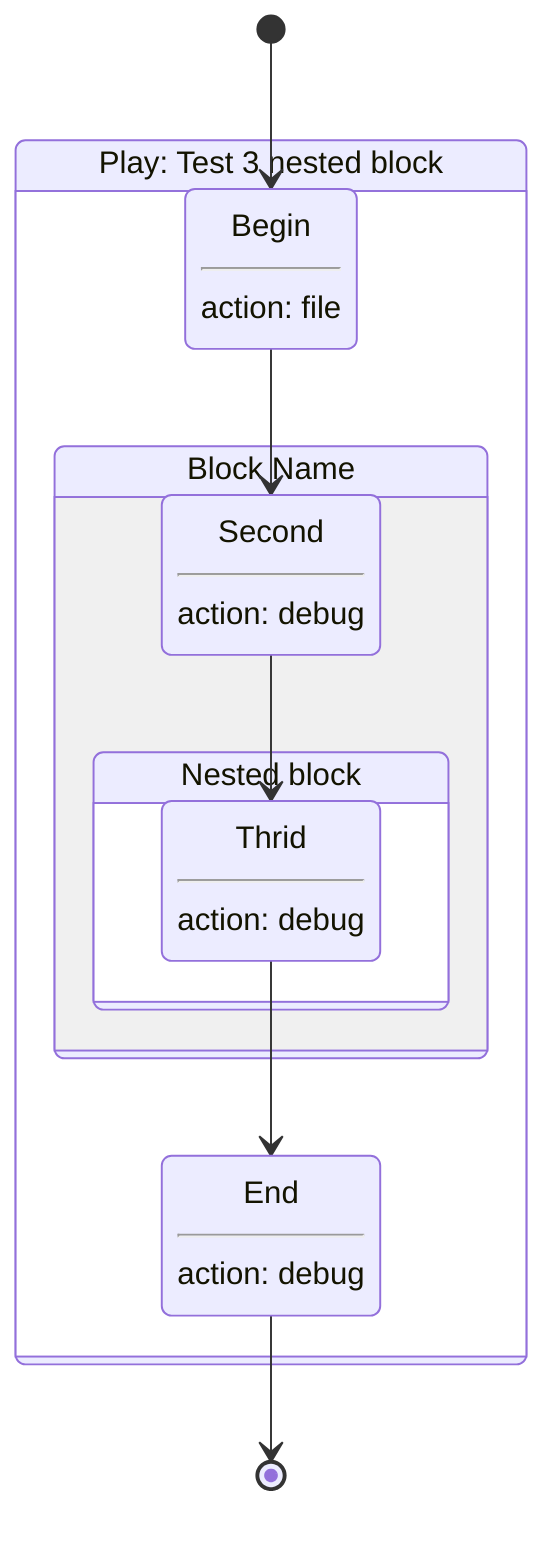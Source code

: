 stateDiagram-v2
    state "Play: Test 3 nested block" as play_1 {
        state "Begin<hr>action: file" as task_1
        block_1 : Block Name
        state block_1 {
            state "Second<hr>action: debug" as task_2
            block_2 : Nested block
            state block_2 {
                state "Thrid<hr>action: debug" as task_3
            }
        }
        state "End<hr>action: debug" as task_4
    }
    [*] --> task_1
    task_1 --> task_2
    task_2 --> task_3
    task_3 --> task_4
    task_4 --> [*]